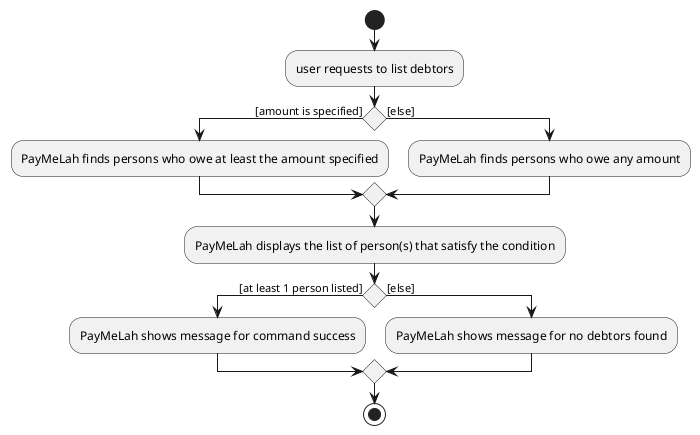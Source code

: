 @startuml
start
:user requests to list debtors;
if () is ([amount is specified]) then
:PayMeLah finds persons who owe at least the amount specified;
else ([else])
:PayMeLah finds persons who owe any amount;
endif
:PayMeLah displays the list of person(s) that satisfy the condition;
if () is ([at least 1 person listed]) then
:PayMeLah shows message for command success;
else ([else])
:PayMeLah shows message for no debtors found;
endif
stop
@enduml
